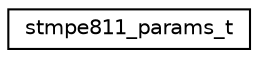 digraph "Graphical Class Hierarchy"
{
 // LATEX_PDF_SIZE
  edge [fontname="Helvetica",fontsize="10",labelfontname="Helvetica",labelfontsize="10"];
  node [fontname="Helvetica",fontsize="10",shape=record];
  rankdir="LR";
  Node0 [label="stmpe811_params_t",height=0.2,width=0.4,color="black", fillcolor="white", style="filled",URL="$structstmpe811__params__t.html",tooltip="Device initialization parameters."];
}
